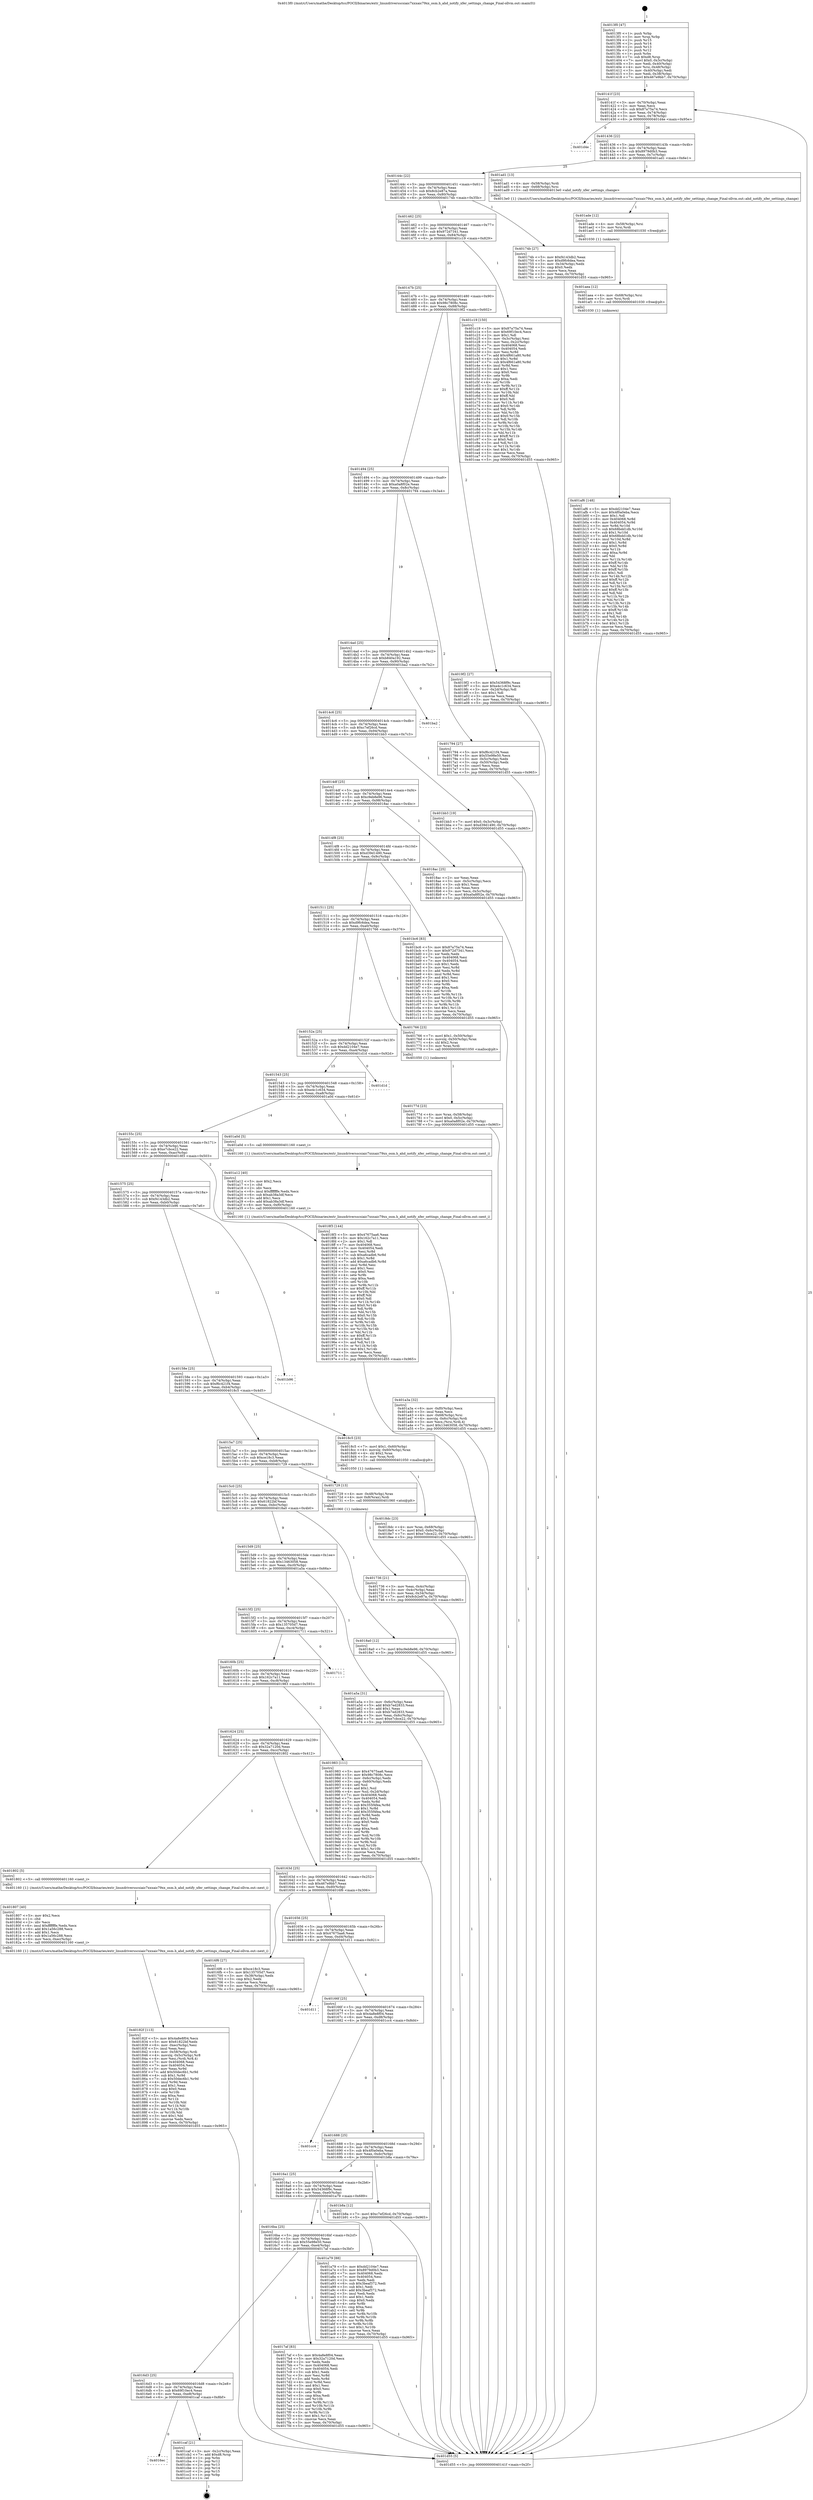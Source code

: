digraph "0x4013f0" {
  label = "0x4013f0 (/mnt/c/Users/mathe/Desktop/tcc/POCII/binaries/extr_linuxdriversscsiaic7xxxaic79xx_osm.h_ahd_notify_xfer_settings_change_Final-ollvm.out::main(0))"
  labelloc = "t"
  node[shape=record]

  Entry [label="",width=0.3,height=0.3,shape=circle,fillcolor=black,style=filled]
  "0x40141f" [label="{
     0x40141f [23]\l
     | [instrs]\l
     &nbsp;&nbsp;0x40141f \<+3\>: mov -0x70(%rbp),%eax\l
     &nbsp;&nbsp;0x401422 \<+2\>: mov %eax,%ecx\l
     &nbsp;&nbsp;0x401424 \<+6\>: sub $0x87a75a74,%ecx\l
     &nbsp;&nbsp;0x40142a \<+3\>: mov %eax,-0x74(%rbp)\l
     &nbsp;&nbsp;0x40142d \<+3\>: mov %ecx,-0x78(%rbp)\l
     &nbsp;&nbsp;0x401430 \<+6\>: je 0000000000401d4e \<main+0x95e\>\l
  }"]
  "0x401d4e" [label="{
     0x401d4e\l
  }", style=dashed]
  "0x401436" [label="{
     0x401436 [22]\l
     | [instrs]\l
     &nbsp;&nbsp;0x401436 \<+5\>: jmp 000000000040143b \<main+0x4b\>\l
     &nbsp;&nbsp;0x40143b \<+3\>: mov -0x74(%rbp),%eax\l
     &nbsp;&nbsp;0x40143e \<+5\>: sub $0x8979d0b3,%eax\l
     &nbsp;&nbsp;0x401443 \<+3\>: mov %eax,-0x7c(%rbp)\l
     &nbsp;&nbsp;0x401446 \<+6\>: je 0000000000401ad1 \<main+0x6e1\>\l
  }"]
  Exit [label="",width=0.3,height=0.3,shape=circle,fillcolor=black,style=filled,peripheries=2]
  "0x401ad1" [label="{
     0x401ad1 [13]\l
     | [instrs]\l
     &nbsp;&nbsp;0x401ad1 \<+4\>: mov -0x58(%rbp),%rdi\l
     &nbsp;&nbsp;0x401ad5 \<+4\>: mov -0x68(%rbp),%rsi\l
     &nbsp;&nbsp;0x401ad9 \<+5\>: call 00000000004013e0 \<ahd_notify_xfer_settings_change\>\l
     | [calls]\l
     &nbsp;&nbsp;0x4013e0 \{1\} (/mnt/c/Users/mathe/Desktop/tcc/POCII/binaries/extr_linuxdriversscsiaic7xxxaic79xx_osm.h_ahd_notify_xfer_settings_change_Final-ollvm.out::ahd_notify_xfer_settings_change)\l
  }"]
  "0x40144c" [label="{
     0x40144c [22]\l
     | [instrs]\l
     &nbsp;&nbsp;0x40144c \<+5\>: jmp 0000000000401451 \<main+0x61\>\l
     &nbsp;&nbsp;0x401451 \<+3\>: mov -0x74(%rbp),%eax\l
     &nbsp;&nbsp;0x401454 \<+5\>: sub $0x8cb2e87a,%eax\l
     &nbsp;&nbsp;0x401459 \<+3\>: mov %eax,-0x80(%rbp)\l
     &nbsp;&nbsp;0x40145c \<+6\>: je 000000000040174b \<main+0x35b\>\l
  }"]
  "0x4016ec" [label="{
     0x4016ec\l
  }", style=dashed]
  "0x40174b" [label="{
     0x40174b [27]\l
     | [instrs]\l
     &nbsp;&nbsp;0x40174b \<+5\>: mov $0xf4143db2,%eax\l
     &nbsp;&nbsp;0x401750 \<+5\>: mov $0xd9fc6dea,%ecx\l
     &nbsp;&nbsp;0x401755 \<+3\>: mov -0x34(%rbp),%edx\l
     &nbsp;&nbsp;0x401758 \<+3\>: cmp $0x0,%edx\l
     &nbsp;&nbsp;0x40175b \<+3\>: cmove %ecx,%eax\l
     &nbsp;&nbsp;0x40175e \<+3\>: mov %eax,-0x70(%rbp)\l
     &nbsp;&nbsp;0x401761 \<+5\>: jmp 0000000000401d55 \<main+0x965\>\l
  }"]
  "0x401462" [label="{
     0x401462 [25]\l
     | [instrs]\l
     &nbsp;&nbsp;0x401462 \<+5\>: jmp 0000000000401467 \<main+0x77\>\l
     &nbsp;&nbsp;0x401467 \<+3\>: mov -0x74(%rbp),%eax\l
     &nbsp;&nbsp;0x40146a \<+5\>: sub $0x972d7341,%eax\l
     &nbsp;&nbsp;0x40146f \<+6\>: mov %eax,-0x84(%rbp)\l
     &nbsp;&nbsp;0x401475 \<+6\>: je 0000000000401c19 \<main+0x829\>\l
  }"]
  "0x401caf" [label="{
     0x401caf [21]\l
     | [instrs]\l
     &nbsp;&nbsp;0x401caf \<+3\>: mov -0x2c(%rbp),%eax\l
     &nbsp;&nbsp;0x401cb2 \<+7\>: add $0xd8,%rsp\l
     &nbsp;&nbsp;0x401cb9 \<+1\>: pop %rbx\l
     &nbsp;&nbsp;0x401cba \<+2\>: pop %r12\l
     &nbsp;&nbsp;0x401cbc \<+2\>: pop %r13\l
     &nbsp;&nbsp;0x401cbe \<+2\>: pop %r14\l
     &nbsp;&nbsp;0x401cc0 \<+2\>: pop %r15\l
     &nbsp;&nbsp;0x401cc2 \<+1\>: pop %rbp\l
     &nbsp;&nbsp;0x401cc3 \<+1\>: ret\l
  }"]
  "0x401c19" [label="{
     0x401c19 [150]\l
     | [instrs]\l
     &nbsp;&nbsp;0x401c19 \<+5\>: mov $0x87a75a74,%eax\l
     &nbsp;&nbsp;0x401c1e \<+5\>: mov $0x69f10ec4,%ecx\l
     &nbsp;&nbsp;0x401c23 \<+2\>: mov $0x1,%dl\l
     &nbsp;&nbsp;0x401c25 \<+3\>: mov -0x3c(%rbp),%esi\l
     &nbsp;&nbsp;0x401c28 \<+3\>: mov %esi,-0x2c(%rbp)\l
     &nbsp;&nbsp;0x401c2b \<+7\>: mov 0x404068,%esi\l
     &nbsp;&nbsp;0x401c32 \<+7\>: mov 0x404054,%edi\l
     &nbsp;&nbsp;0x401c39 \<+3\>: mov %esi,%r8d\l
     &nbsp;&nbsp;0x401c3c \<+7\>: add $0x4f661a80,%r8d\l
     &nbsp;&nbsp;0x401c43 \<+4\>: sub $0x1,%r8d\l
     &nbsp;&nbsp;0x401c47 \<+7\>: sub $0x4f661a80,%r8d\l
     &nbsp;&nbsp;0x401c4e \<+4\>: imul %r8d,%esi\l
     &nbsp;&nbsp;0x401c52 \<+3\>: and $0x1,%esi\l
     &nbsp;&nbsp;0x401c55 \<+3\>: cmp $0x0,%esi\l
     &nbsp;&nbsp;0x401c58 \<+4\>: sete %r9b\l
     &nbsp;&nbsp;0x401c5c \<+3\>: cmp $0xa,%edi\l
     &nbsp;&nbsp;0x401c5f \<+4\>: setl %r10b\l
     &nbsp;&nbsp;0x401c63 \<+3\>: mov %r9b,%r11b\l
     &nbsp;&nbsp;0x401c66 \<+4\>: xor $0xff,%r11b\l
     &nbsp;&nbsp;0x401c6a \<+3\>: mov %r10b,%bl\l
     &nbsp;&nbsp;0x401c6d \<+3\>: xor $0xff,%bl\l
     &nbsp;&nbsp;0x401c70 \<+3\>: xor $0x0,%dl\l
     &nbsp;&nbsp;0x401c73 \<+3\>: mov %r11b,%r14b\l
     &nbsp;&nbsp;0x401c76 \<+4\>: and $0x0,%r14b\l
     &nbsp;&nbsp;0x401c7a \<+3\>: and %dl,%r9b\l
     &nbsp;&nbsp;0x401c7d \<+3\>: mov %bl,%r15b\l
     &nbsp;&nbsp;0x401c80 \<+4\>: and $0x0,%r15b\l
     &nbsp;&nbsp;0x401c84 \<+3\>: and %dl,%r10b\l
     &nbsp;&nbsp;0x401c87 \<+3\>: or %r9b,%r14b\l
     &nbsp;&nbsp;0x401c8a \<+3\>: or %r10b,%r15b\l
     &nbsp;&nbsp;0x401c8d \<+3\>: xor %r15b,%r14b\l
     &nbsp;&nbsp;0x401c90 \<+3\>: or %bl,%r11b\l
     &nbsp;&nbsp;0x401c93 \<+4\>: xor $0xff,%r11b\l
     &nbsp;&nbsp;0x401c97 \<+3\>: or $0x0,%dl\l
     &nbsp;&nbsp;0x401c9a \<+3\>: and %dl,%r11b\l
     &nbsp;&nbsp;0x401c9d \<+3\>: or %r11b,%r14b\l
     &nbsp;&nbsp;0x401ca0 \<+4\>: test $0x1,%r14b\l
     &nbsp;&nbsp;0x401ca4 \<+3\>: cmovne %ecx,%eax\l
     &nbsp;&nbsp;0x401ca7 \<+3\>: mov %eax,-0x70(%rbp)\l
     &nbsp;&nbsp;0x401caa \<+5\>: jmp 0000000000401d55 \<main+0x965\>\l
  }"]
  "0x40147b" [label="{
     0x40147b [25]\l
     | [instrs]\l
     &nbsp;&nbsp;0x40147b \<+5\>: jmp 0000000000401480 \<main+0x90\>\l
     &nbsp;&nbsp;0x401480 \<+3\>: mov -0x74(%rbp),%eax\l
     &nbsp;&nbsp;0x401483 \<+5\>: sub $0x98c7808c,%eax\l
     &nbsp;&nbsp;0x401488 \<+6\>: mov %eax,-0x88(%rbp)\l
     &nbsp;&nbsp;0x40148e \<+6\>: je 00000000004019f2 \<main+0x602\>\l
  }"]
  "0x401af6" [label="{
     0x401af6 [148]\l
     | [instrs]\l
     &nbsp;&nbsp;0x401af6 \<+5\>: mov $0xdd2104e7,%eax\l
     &nbsp;&nbsp;0x401afb \<+5\>: mov $0x4f0a0eba,%ecx\l
     &nbsp;&nbsp;0x401b00 \<+2\>: mov $0x1,%dl\l
     &nbsp;&nbsp;0x401b02 \<+8\>: mov 0x404068,%r8d\l
     &nbsp;&nbsp;0x401b0a \<+8\>: mov 0x404054,%r9d\l
     &nbsp;&nbsp;0x401b12 \<+3\>: mov %r8d,%r10d\l
     &nbsp;&nbsp;0x401b15 \<+7\>: sub $0x68bdd1db,%r10d\l
     &nbsp;&nbsp;0x401b1c \<+4\>: sub $0x1,%r10d\l
     &nbsp;&nbsp;0x401b20 \<+7\>: add $0x68bdd1db,%r10d\l
     &nbsp;&nbsp;0x401b27 \<+4\>: imul %r10d,%r8d\l
     &nbsp;&nbsp;0x401b2b \<+4\>: and $0x1,%r8d\l
     &nbsp;&nbsp;0x401b2f \<+4\>: cmp $0x0,%r8d\l
     &nbsp;&nbsp;0x401b33 \<+4\>: sete %r11b\l
     &nbsp;&nbsp;0x401b37 \<+4\>: cmp $0xa,%r9d\l
     &nbsp;&nbsp;0x401b3b \<+3\>: setl %bl\l
     &nbsp;&nbsp;0x401b3e \<+3\>: mov %r11b,%r14b\l
     &nbsp;&nbsp;0x401b41 \<+4\>: xor $0xff,%r14b\l
     &nbsp;&nbsp;0x401b45 \<+3\>: mov %bl,%r15b\l
     &nbsp;&nbsp;0x401b48 \<+4\>: xor $0xff,%r15b\l
     &nbsp;&nbsp;0x401b4c \<+3\>: xor $0x1,%dl\l
     &nbsp;&nbsp;0x401b4f \<+3\>: mov %r14b,%r12b\l
     &nbsp;&nbsp;0x401b52 \<+4\>: and $0xff,%r12b\l
     &nbsp;&nbsp;0x401b56 \<+3\>: and %dl,%r11b\l
     &nbsp;&nbsp;0x401b59 \<+3\>: mov %r15b,%r13b\l
     &nbsp;&nbsp;0x401b5c \<+4\>: and $0xff,%r13b\l
     &nbsp;&nbsp;0x401b60 \<+2\>: and %dl,%bl\l
     &nbsp;&nbsp;0x401b62 \<+3\>: or %r11b,%r12b\l
     &nbsp;&nbsp;0x401b65 \<+3\>: or %bl,%r13b\l
     &nbsp;&nbsp;0x401b68 \<+3\>: xor %r13b,%r12b\l
     &nbsp;&nbsp;0x401b6b \<+3\>: or %r15b,%r14b\l
     &nbsp;&nbsp;0x401b6e \<+4\>: xor $0xff,%r14b\l
     &nbsp;&nbsp;0x401b72 \<+3\>: or $0x1,%dl\l
     &nbsp;&nbsp;0x401b75 \<+3\>: and %dl,%r14b\l
     &nbsp;&nbsp;0x401b78 \<+3\>: or %r14b,%r12b\l
     &nbsp;&nbsp;0x401b7b \<+4\>: test $0x1,%r12b\l
     &nbsp;&nbsp;0x401b7f \<+3\>: cmovne %ecx,%eax\l
     &nbsp;&nbsp;0x401b82 \<+3\>: mov %eax,-0x70(%rbp)\l
     &nbsp;&nbsp;0x401b85 \<+5\>: jmp 0000000000401d55 \<main+0x965\>\l
  }"]
  "0x4019f2" [label="{
     0x4019f2 [27]\l
     | [instrs]\l
     &nbsp;&nbsp;0x4019f2 \<+5\>: mov $0x54368f9c,%eax\l
     &nbsp;&nbsp;0x4019f7 \<+5\>: mov $0xe4c1c634,%ecx\l
     &nbsp;&nbsp;0x4019fc \<+3\>: mov -0x2d(%rbp),%dl\l
     &nbsp;&nbsp;0x4019ff \<+3\>: test $0x1,%dl\l
     &nbsp;&nbsp;0x401a02 \<+3\>: cmovne %ecx,%eax\l
     &nbsp;&nbsp;0x401a05 \<+3\>: mov %eax,-0x70(%rbp)\l
     &nbsp;&nbsp;0x401a08 \<+5\>: jmp 0000000000401d55 \<main+0x965\>\l
  }"]
  "0x401494" [label="{
     0x401494 [25]\l
     | [instrs]\l
     &nbsp;&nbsp;0x401494 \<+5\>: jmp 0000000000401499 \<main+0xa9\>\l
     &nbsp;&nbsp;0x401499 \<+3\>: mov -0x74(%rbp),%eax\l
     &nbsp;&nbsp;0x40149c \<+5\>: sub $0xa0a8f02e,%eax\l
     &nbsp;&nbsp;0x4014a1 \<+6\>: mov %eax,-0x8c(%rbp)\l
     &nbsp;&nbsp;0x4014a7 \<+6\>: je 0000000000401794 \<main+0x3a4\>\l
  }"]
  "0x401aea" [label="{
     0x401aea [12]\l
     | [instrs]\l
     &nbsp;&nbsp;0x401aea \<+4\>: mov -0x68(%rbp),%rsi\l
     &nbsp;&nbsp;0x401aee \<+3\>: mov %rsi,%rdi\l
     &nbsp;&nbsp;0x401af1 \<+5\>: call 0000000000401030 \<free@plt\>\l
     | [calls]\l
     &nbsp;&nbsp;0x401030 \{1\} (unknown)\l
  }"]
  "0x401794" [label="{
     0x401794 [27]\l
     | [instrs]\l
     &nbsp;&nbsp;0x401794 \<+5\>: mov $0xf6c421f4,%eax\l
     &nbsp;&nbsp;0x401799 \<+5\>: mov $0x55e98e50,%ecx\l
     &nbsp;&nbsp;0x40179e \<+3\>: mov -0x5c(%rbp),%edx\l
     &nbsp;&nbsp;0x4017a1 \<+3\>: cmp -0x50(%rbp),%edx\l
     &nbsp;&nbsp;0x4017a4 \<+3\>: cmovl %ecx,%eax\l
     &nbsp;&nbsp;0x4017a7 \<+3\>: mov %eax,-0x70(%rbp)\l
     &nbsp;&nbsp;0x4017aa \<+5\>: jmp 0000000000401d55 \<main+0x965\>\l
  }"]
  "0x4014ad" [label="{
     0x4014ad [25]\l
     | [instrs]\l
     &nbsp;&nbsp;0x4014ad \<+5\>: jmp 00000000004014b2 \<main+0xc2\>\l
     &nbsp;&nbsp;0x4014b2 \<+3\>: mov -0x74(%rbp),%eax\l
     &nbsp;&nbsp;0x4014b5 \<+5\>: sub $0xb840a192,%eax\l
     &nbsp;&nbsp;0x4014ba \<+6\>: mov %eax,-0x90(%rbp)\l
     &nbsp;&nbsp;0x4014c0 \<+6\>: je 0000000000401ba2 \<main+0x7b2\>\l
  }"]
  "0x401ade" [label="{
     0x401ade [12]\l
     | [instrs]\l
     &nbsp;&nbsp;0x401ade \<+4\>: mov -0x58(%rbp),%rsi\l
     &nbsp;&nbsp;0x401ae2 \<+3\>: mov %rsi,%rdi\l
     &nbsp;&nbsp;0x401ae5 \<+5\>: call 0000000000401030 \<free@plt\>\l
     | [calls]\l
     &nbsp;&nbsp;0x401030 \{1\} (unknown)\l
  }"]
  "0x401ba2" [label="{
     0x401ba2\l
  }", style=dashed]
  "0x4014c6" [label="{
     0x4014c6 [25]\l
     | [instrs]\l
     &nbsp;&nbsp;0x4014c6 \<+5\>: jmp 00000000004014cb \<main+0xdb\>\l
     &nbsp;&nbsp;0x4014cb \<+3\>: mov -0x74(%rbp),%eax\l
     &nbsp;&nbsp;0x4014ce \<+5\>: sub $0xc7ef26cd,%eax\l
     &nbsp;&nbsp;0x4014d3 \<+6\>: mov %eax,-0x94(%rbp)\l
     &nbsp;&nbsp;0x4014d9 \<+6\>: je 0000000000401bb3 \<main+0x7c3\>\l
  }"]
  "0x401a3a" [label="{
     0x401a3a [32]\l
     | [instrs]\l
     &nbsp;&nbsp;0x401a3a \<+6\>: mov -0xf0(%rbp),%ecx\l
     &nbsp;&nbsp;0x401a40 \<+3\>: imul %eax,%ecx\l
     &nbsp;&nbsp;0x401a43 \<+4\>: mov -0x68(%rbp),%rsi\l
     &nbsp;&nbsp;0x401a47 \<+4\>: movslq -0x6c(%rbp),%rdi\l
     &nbsp;&nbsp;0x401a4b \<+3\>: mov %ecx,(%rsi,%rdi,4)\l
     &nbsp;&nbsp;0x401a4e \<+7\>: movl $0x13463058,-0x70(%rbp)\l
     &nbsp;&nbsp;0x401a55 \<+5\>: jmp 0000000000401d55 \<main+0x965\>\l
  }"]
  "0x401bb3" [label="{
     0x401bb3 [19]\l
     | [instrs]\l
     &nbsp;&nbsp;0x401bb3 \<+7\>: movl $0x0,-0x3c(%rbp)\l
     &nbsp;&nbsp;0x401bba \<+7\>: movl $0xd39d1490,-0x70(%rbp)\l
     &nbsp;&nbsp;0x401bc1 \<+5\>: jmp 0000000000401d55 \<main+0x965\>\l
  }"]
  "0x4014df" [label="{
     0x4014df [25]\l
     | [instrs]\l
     &nbsp;&nbsp;0x4014df \<+5\>: jmp 00000000004014e4 \<main+0xf4\>\l
     &nbsp;&nbsp;0x4014e4 \<+3\>: mov -0x74(%rbp),%eax\l
     &nbsp;&nbsp;0x4014e7 \<+5\>: sub $0xc9eb8e96,%eax\l
     &nbsp;&nbsp;0x4014ec \<+6\>: mov %eax,-0x98(%rbp)\l
     &nbsp;&nbsp;0x4014f2 \<+6\>: je 00000000004018ac \<main+0x4bc\>\l
  }"]
  "0x401a12" [label="{
     0x401a12 [40]\l
     | [instrs]\l
     &nbsp;&nbsp;0x401a12 \<+5\>: mov $0x2,%ecx\l
     &nbsp;&nbsp;0x401a17 \<+1\>: cltd\l
     &nbsp;&nbsp;0x401a18 \<+2\>: idiv %ecx\l
     &nbsp;&nbsp;0x401a1a \<+6\>: imul $0xfffffffe,%edx,%ecx\l
     &nbsp;&nbsp;0x401a20 \<+6\>: sub $0xab38a3df,%ecx\l
     &nbsp;&nbsp;0x401a26 \<+3\>: add $0x1,%ecx\l
     &nbsp;&nbsp;0x401a29 \<+6\>: add $0xab38a3df,%ecx\l
     &nbsp;&nbsp;0x401a2f \<+6\>: mov %ecx,-0xf0(%rbp)\l
     &nbsp;&nbsp;0x401a35 \<+5\>: call 0000000000401160 \<next_i\>\l
     | [calls]\l
     &nbsp;&nbsp;0x401160 \{1\} (/mnt/c/Users/mathe/Desktop/tcc/POCII/binaries/extr_linuxdriversscsiaic7xxxaic79xx_osm.h_ahd_notify_xfer_settings_change_Final-ollvm.out::next_i)\l
  }"]
  "0x4018ac" [label="{
     0x4018ac [25]\l
     | [instrs]\l
     &nbsp;&nbsp;0x4018ac \<+2\>: xor %eax,%eax\l
     &nbsp;&nbsp;0x4018ae \<+3\>: mov -0x5c(%rbp),%ecx\l
     &nbsp;&nbsp;0x4018b1 \<+3\>: sub $0x1,%eax\l
     &nbsp;&nbsp;0x4018b4 \<+2\>: sub %eax,%ecx\l
     &nbsp;&nbsp;0x4018b6 \<+3\>: mov %ecx,-0x5c(%rbp)\l
     &nbsp;&nbsp;0x4018b9 \<+7\>: movl $0xa0a8f02e,-0x70(%rbp)\l
     &nbsp;&nbsp;0x4018c0 \<+5\>: jmp 0000000000401d55 \<main+0x965\>\l
  }"]
  "0x4014f8" [label="{
     0x4014f8 [25]\l
     | [instrs]\l
     &nbsp;&nbsp;0x4014f8 \<+5\>: jmp 00000000004014fd \<main+0x10d\>\l
     &nbsp;&nbsp;0x4014fd \<+3\>: mov -0x74(%rbp),%eax\l
     &nbsp;&nbsp;0x401500 \<+5\>: sub $0xd39d1490,%eax\l
     &nbsp;&nbsp;0x401505 \<+6\>: mov %eax,-0x9c(%rbp)\l
     &nbsp;&nbsp;0x40150b \<+6\>: je 0000000000401bc6 \<main+0x7d6\>\l
  }"]
  "0x4018dc" [label="{
     0x4018dc [23]\l
     | [instrs]\l
     &nbsp;&nbsp;0x4018dc \<+4\>: mov %rax,-0x68(%rbp)\l
     &nbsp;&nbsp;0x4018e0 \<+7\>: movl $0x0,-0x6c(%rbp)\l
     &nbsp;&nbsp;0x4018e7 \<+7\>: movl $0xe7cbce22,-0x70(%rbp)\l
     &nbsp;&nbsp;0x4018ee \<+5\>: jmp 0000000000401d55 \<main+0x965\>\l
  }"]
  "0x401bc6" [label="{
     0x401bc6 [83]\l
     | [instrs]\l
     &nbsp;&nbsp;0x401bc6 \<+5\>: mov $0x87a75a74,%eax\l
     &nbsp;&nbsp;0x401bcb \<+5\>: mov $0x972d7341,%ecx\l
     &nbsp;&nbsp;0x401bd0 \<+2\>: xor %edx,%edx\l
     &nbsp;&nbsp;0x401bd2 \<+7\>: mov 0x404068,%esi\l
     &nbsp;&nbsp;0x401bd9 \<+7\>: mov 0x404054,%edi\l
     &nbsp;&nbsp;0x401be0 \<+3\>: sub $0x1,%edx\l
     &nbsp;&nbsp;0x401be3 \<+3\>: mov %esi,%r8d\l
     &nbsp;&nbsp;0x401be6 \<+3\>: add %edx,%r8d\l
     &nbsp;&nbsp;0x401be9 \<+4\>: imul %r8d,%esi\l
     &nbsp;&nbsp;0x401bed \<+3\>: and $0x1,%esi\l
     &nbsp;&nbsp;0x401bf0 \<+3\>: cmp $0x0,%esi\l
     &nbsp;&nbsp;0x401bf3 \<+4\>: sete %r9b\l
     &nbsp;&nbsp;0x401bf7 \<+3\>: cmp $0xa,%edi\l
     &nbsp;&nbsp;0x401bfa \<+4\>: setl %r10b\l
     &nbsp;&nbsp;0x401bfe \<+3\>: mov %r9b,%r11b\l
     &nbsp;&nbsp;0x401c01 \<+3\>: and %r10b,%r11b\l
     &nbsp;&nbsp;0x401c04 \<+3\>: xor %r10b,%r9b\l
     &nbsp;&nbsp;0x401c07 \<+3\>: or %r9b,%r11b\l
     &nbsp;&nbsp;0x401c0a \<+4\>: test $0x1,%r11b\l
     &nbsp;&nbsp;0x401c0e \<+3\>: cmovne %ecx,%eax\l
     &nbsp;&nbsp;0x401c11 \<+3\>: mov %eax,-0x70(%rbp)\l
     &nbsp;&nbsp;0x401c14 \<+5\>: jmp 0000000000401d55 \<main+0x965\>\l
  }"]
  "0x401511" [label="{
     0x401511 [25]\l
     | [instrs]\l
     &nbsp;&nbsp;0x401511 \<+5\>: jmp 0000000000401516 \<main+0x126\>\l
     &nbsp;&nbsp;0x401516 \<+3\>: mov -0x74(%rbp),%eax\l
     &nbsp;&nbsp;0x401519 \<+5\>: sub $0xd9fc6dea,%eax\l
     &nbsp;&nbsp;0x40151e \<+6\>: mov %eax,-0xa0(%rbp)\l
     &nbsp;&nbsp;0x401524 \<+6\>: je 0000000000401766 \<main+0x376\>\l
  }"]
  "0x40182f" [label="{
     0x40182f [113]\l
     | [instrs]\l
     &nbsp;&nbsp;0x40182f \<+5\>: mov $0x4a8e8f04,%ecx\l
     &nbsp;&nbsp;0x401834 \<+5\>: mov $0x61822bf,%edx\l
     &nbsp;&nbsp;0x401839 \<+6\>: mov -0xec(%rbp),%esi\l
     &nbsp;&nbsp;0x40183f \<+3\>: imul %eax,%esi\l
     &nbsp;&nbsp;0x401842 \<+4\>: mov -0x58(%rbp),%rdi\l
     &nbsp;&nbsp;0x401846 \<+4\>: movslq -0x5c(%rbp),%r8\l
     &nbsp;&nbsp;0x40184a \<+4\>: mov %esi,(%rdi,%r8,4)\l
     &nbsp;&nbsp;0x40184e \<+7\>: mov 0x404068,%eax\l
     &nbsp;&nbsp;0x401855 \<+7\>: mov 0x404054,%esi\l
     &nbsp;&nbsp;0x40185c \<+3\>: mov %eax,%r9d\l
     &nbsp;&nbsp;0x40185f \<+7\>: add $0x50dec6b1,%r9d\l
     &nbsp;&nbsp;0x401866 \<+4\>: sub $0x1,%r9d\l
     &nbsp;&nbsp;0x40186a \<+7\>: sub $0x50dec6b1,%r9d\l
     &nbsp;&nbsp;0x401871 \<+4\>: imul %r9d,%eax\l
     &nbsp;&nbsp;0x401875 \<+3\>: and $0x1,%eax\l
     &nbsp;&nbsp;0x401878 \<+3\>: cmp $0x0,%eax\l
     &nbsp;&nbsp;0x40187b \<+4\>: sete %r10b\l
     &nbsp;&nbsp;0x40187f \<+3\>: cmp $0xa,%esi\l
     &nbsp;&nbsp;0x401882 \<+4\>: setl %r11b\l
     &nbsp;&nbsp;0x401886 \<+3\>: mov %r10b,%bl\l
     &nbsp;&nbsp;0x401889 \<+3\>: and %r11b,%bl\l
     &nbsp;&nbsp;0x40188c \<+3\>: xor %r11b,%r10b\l
     &nbsp;&nbsp;0x40188f \<+3\>: or %r10b,%bl\l
     &nbsp;&nbsp;0x401892 \<+3\>: test $0x1,%bl\l
     &nbsp;&nbsp;0x401895 \<+3\>: cmovne %edx,%ecx\l
     &nbsp;&nbsp;0x401898 \<+3\>: mov %ecx,-0x70(%rbp)\l
     &nbsp;&nbsp;0x40189b \<+5\>: jmp 0000000000401d55 \<main+0x965\>\l
  }"]
  "0x401766" [label="{
     0x401766 [23]\l
     | [instrs]\l
     &nbsp;&nbsp;0x401766 \<+7\>: movl $0x1,-0x50(%rbp)\l
     &nbsp;&nbsp;0x40176d \<+4\>: movslq -0x50(%rbp),%rax\l
     &nbsp;&nbsp;0x401771 \<+4\>: shl $0x2,%rax\l
     &nbsp;&nbsp;0x401775 \<+3\>: mov %rax,%rdi\l
     &nbsp;&nbsp;0x401778 \<+5\>: call 0000000000401050 \<malloc@plt\>\l
     | [calls]\l
     &nbsp;&nbsp;0x401050 \{1\} (unknown)\l
  }"]
  "0x40152a" [label="{
     0x40152a [25]\l
     | [instrs]\l
     &nbsp;&nbsp;0x40152a \<+5\>: jmp 000000000040152f \<main+0x13f\>\l
     &nbsp;&nbsp;0x40152f \<+3\>: mov -0x74(%rbp),%eax\l
     &nbsp;&nbsp;0x401532 \<+5\>: sub $0xdd2104e7,%eax\l
     &nbsp;&nbsp;0x401537 \<+6\>: mov %eax,-0xa4(%rbp)\l
     &nbsp;&nbsp;0x40153d \<+6\>: je 0000000000401d1d \<main+0x92d\>\l
  }"]
  "0x401807" [label="{
     0x401807 [40]\l
     | [instrs]\l
     &nbsp;&nbsp;0x401807 \<+5\>: mov $0x2,%ecx\l
     &nbsp;&nbsp;0x40180c \<+1\>: cltd\l
     &nbsp;&nbsp;0x40180d \<+2\>: idiv %ecx\l
     &nbsp;&nbsp;0x40180f \<+6\>: imul $0xfffffffe,%edx,%ecx\l
     &nbsp;&nbsp;0x401815 \<+6\>: add $0x1a56c288,%ecx\l
     &nbsp;&nbsp;0x40181b \<+3\>: add $0x1,%ecx\l
     &nbsp;&nbsp;0x40181e \<+6\>: sub $0x1a56c288,%ecx\l
     &nbsp;&nbsp;0x401824 \<+6\>: mov %ecx,-0xec(%rbp)\l
     &nbsp;&nbsp;0x40182a \<+5\>: call 0000000000401160 \<next_i\>\l
     | [calls]\l
     &nbsp;&nbsp;0x401160 \{1\} (/mnt/c/Users/mathe/Desktop/tcc/POCII/binaries/extr_linuxdriversscsiaic7xxxaic79xx_osm.h_ahd_notify_xfer_settings_change_Final-ollvm.out::next_i)\l
  }"]
  "0x401d1d" [label="{
     0x401d1d\l
  }", style=dashed]
  "0x401543" [label="{
     0x401543 [25]\l
     | [instrs]\l
     &nbsp;&nbsp;0x401543 \<+5\>: jmp 0000000000401548 \<main+0x158\>\l
     &nbsp;&nbsp;0x401548 \<+3\>: mov -0x74(%rbp),%eax\l
     &nbsp;&nbsp;0x40154b \<+5\>: sub $0xe4c1c634,%eax\l
     &nbsp;&nbsp;0x401550 \<+6\>: mov %eax,-0xa8(%rbp)\l
     &nbsp;&nbsp;0x401556 \<+6\>: je 0000000000401a0d \<main+0x61d\>\l
  }"]
  "0x4016d3" [label="{
     0x4016d3 [25]\l
     | [instrs]\l
     &nbsp;&nbsp;0x4016d3 \<+5\>: jmp 00000000004016d8 \<main+0x2e8\>\l
     &nbsp;&nbsp;0x4016d8 \<+3\>: mov -0x74(%rbp),%eax\l
     &nbsp;&nbsp;0x4016db \<+5\>: sub $0x69f10ec4,%eax\l
     &nbsp;&nbsp;0x4016e0 \<+6\>: mov %eax,-0xe8(%rbp)\l
     &nbsp;&nbsp;0x4016e6 \<+6\>: je 0000000000401caf \<main+0x8bf\>\l
  }"]
  "0x401a0d" [label="{
     0x401a0d [5]\l
     | [instrs]\l
     &nbsp;&nbsp;0x401a0d \<+5\>: call 0000000000401160 \<next_i\>\l
     | [calls]\l
     &nbsp;&nbsp;0x401160 \{1\} (/mnt/c/Users/mathe/Desktop/tcc/POCII/binaries/extr_linuxdriversscsiaic7xxxaic79xx_osm.h_ahd_notify_xfer_settings_change_Final-ollvm.out::next_i)\l
  }"]
  "0x40155c" [label="{
     0x40155c [25]\l
     | [instrs]\l
     &nbsp;&nbsp;0x40155c \<+5\>: jmp 0000000000401561 \<main+0x171\>\l
     &nbsp;&nbsp;0x401561 \<+3\>: mov -0x74(%rbp),%eax\l
     &nbsp;&nbsp;0x401564 \<+5\>: sub $0xe7cbce22,%eax\l
     &nbsp;&nbsp;0x401569 \<+6\>: mov %eax,-0xac(%rbp)\l
     &nbsp;&nbsp;0x40156f \<+6\>: je 00000000004018f3 \<main+0x503\>\l
  }"]
  "0x4017af" [label="{
     0x4017af [83]\l
     | [instrs]\l
     &nbsp;&nbsp;0x4017af \<+5\>: mov $0x4a8e8f04,%eax\l
     &nbsp;&nbsp;0x4017b4 \<+5\>: mov $0x32a7120d,%ecx\l
     &nbsp;&nbsp;0x4017b9 \<+2\>: xor %edx,%edx\l
     &nbsp;&nbsp;0x4017bb \<+7\>: mov 0x404068,%esi\l
     &nbsp;&nbsp;0x4017c2 \<+7\>: mov 0x404054,%edi\l
     &nbsp;&nbsp;0x4017c9 \<+3\>: sub $0x1,%edx\l
     &nbsp;&nbsp;0x4017cc \<+3\>: mov %esi,%r8d\l
     &nbsp;&nbsp;0x4017cf \<+3\>: add %edx,%r8d\l
     &nbsp;&nbsp;0x4017d2 \<+4\>: imul %r8d,%esi\l
     &nbsp;&nbsp;0x4017d6 \<+3\>: and $0x1,%esi\l
     &nbsp;&nbsp;0x4017d9 \<+3\>: cmp $0x0,%esi\l
     &nbsp;&nbsp;0x4017dc \<+4\>: sete %r9b\l
     &nbsp;&nbsp;0x4017e0 \<+3\>: cmp $0xa,%edi\l
     &nbsp;&nbsp;0x4017e3 \<+4\>: setl %r10b\l
     &nbsp;&nbsp;0x4017e7 \<+3\>: mov %r9b,%r11b\l
     &nbsp;&nbsp;0x4017ea \<+3\>: and %r10b,%r11b\l
     &nbsp;&nbsp;0x4017ed \<+3\>: xor %r10b,%r9b\l
     &nbsp;&nbsp;0x4017f0 \<+3\>: or %r9b,%r11b\l
     &nbsp;&nbsp;0x4017f3 \<+4\>: test $0x1,%r11b\l
     &nbsp;&nbsp;0x4017f7 \<+3\>: cmovne %ecx,%eax\l
     &nbsp;&nbsp;0x4017fa \<+3\>: mov %eax,-0x70(%rbp)\l
     &nbsp;&nbsp;0x4017fd \<+5\>: jmp 0000000000401d55 \<main+0x965\>\l
  }"]
  "0x4018f3" [label="{
     0x4018f3 [144]\l
     | [instrs]\l
     &nbsp;&nbsp;0x4018f3 \<+5\>: mov $0x47675aa6,%eax\l
     &nbsp;&nbsp;0x4018f8 \<+5\>: mov $0x162c7a11,%ecx\l
     &nbsp;&nbsp;0x4018fd \<+2\>: mov $0x1,%dl\l
     &nbsp;&nbsp;0x4018ff \<+7\>: mov 0x404068,%esi\l
     &nbsp;&nbsp;0x401906 \<+7\>: mov 0x404054,%edi\l
     &nbsp;&nbsp;0x40190d \<+3\>: mov %esi,%r8d\l
     &nbsp;&nbsp;0x401910 \<+7\>: sub $0xa6cadb6,%r8d\l
     &nbsp;&nbsp;0x401917 \<+4\>: sub $0x1,%r8d\l
     &nbsp;&nbsp;0x40191b \<+7\>: add $0xa6cadb6,%r8d\l
     &nbsp;&nbsp;0x401922 \<+4\>: imul %r8d,%esi\l
     &nbsp;&nbsp;0x401926 \<+3\>: and $0x1,%esi\l
     &nbsp;&nbsp;0x401929 \<+3\>: cmp $0x0,%esi\l
     &nbsp;&nbsp;0x40192c \<+4\>: sete %r9b\l
     &nbsp;&nbsp;0x401930 \<+3\>: cmp $0xa,%edi\l
     &nbsp;&nbsp;0x401933 \<+4\>: setl %r10b\l
     &nbsp;&nbsp;0x401937 \<+3\>: mov %r9b,%r11b\l
     &nbsp;&nbsp;0x40193a \<+4\>: xor $0xff,%r11b\l
     &nbsp;&nbsp;0x40193e \<+3\>: mov %r10b,%bl\l
     &nbsp;&nbsp;0x401941 \<+3\>: xor $0xff,%bl\l
     &nbsp;&nbsp;0x401944 \<+3\>: xor $0x0,%dl\l
     &nbsp;&nbsp;0x401947 \<+3\>: mov %r11b,%r14b\l
     &nbsp;&nbsp;0x40194a \<+4\>: and $0x0,%r14b\l
     &nbsp;&nbsp;0x40194e \<+3\>: and %dl,%r9b\l
     &nbsp;&nbsp;0x401951 \<+3\>: mov %bl,%r15b\l
     &nbsp;&nbsp;0x401954 \<+4\>: and $0x0,%r15b\l
     &nbsp;&nbsp;0x401958 \<+3\>: and %dl,%r10b\l
     &nbsp;&nbsp;0x40195b \<+3\>: or %r9b,%r14b\l
     &nbsp;&nbsp;0x40195e \<+3\>: or %r10b,%r15b\l
     &nbsp;&nbsp;0x401961 \<+3\>: xor %r15b,%r14b\l
     &nbsp;&nbsp;0x401964 \<+3\>: or %bl,%r11b\l
     &nbsp;&nbsp;0x401967 \<+4\>: xor $0xff,%r11b\l
     &nbsp;&nbsp;0x40196b \<+3\>: or $0x0,%dl\l
     &nbsp;&nbsp;0x40196e \<+3\>: and %dl,%r11b\l
     &nbsp;&nbsp;0x401971 \<+3\>: or %r11b,%r14b\l
     &nbsp;&nbsp;0x401974 \<+4\>: test $0x1,%r14b\l
     &nbsp;&nbsp;0x401978 \<+3\>: cmovne %ecx,%eax\l
     &nbsp;&nbsp;0x40197b \<+3\>: mov %eax,-0x70(%rbp)\l
     &nbsp;&nbsp;0x40197e \<+5\>: jmp 0000000000401d55 \<main+0x965\>\l
  }"]
  "0x401575" [label="{
     0x401575 [25]\l
     | [instrs]\l
     &nbsp;&nbsp;0x401575 \<+5\>: jmp 000000000040157a \<main+0x18a\>\l
     &nbsp;&nbsp;0x40157a \<+3\>: mov -0x74(%rbp),%eax\l
     &nbsp;&nbsp;0x40157d \<+5\>: sub $0xf4143db2,%eax\l
     &nbsp;&nbsp;0x401582 \<+6\>: mov %eax,-0xb0(%rbp)\l
     &nbsp;&nbsp;0x401588 \<+6\>: je 0000000000401b96 \<main+0x7a6\>\l
  }"]
  "0x4016ba" [label="{
     0x4016ba [25]\l
     | [instrs]\l
     &nbsp;&nbsp;0x4016ba \<+5\>: jmp 00000000004016bf \<main+0x2cf\>\l
     &nbsp;&nbsp;0x4016bf \<+3\>: mov -0x74(%rbp),%eax\l
     &nbsp;&nbsp;0x4016c2 \<+5\>: sub $0x55e98e50,%eax\l
     &nbsp;&nbsp;0x4016c7 \<+6\>: mov %eax,-0xe4(%rbp)\l
     &nbsp;&nbsp;0x4016cd \<+6\>: je 00000000004017af \<main+0x3bf\>\l
  }"]
  "0x401b96" [label="{
     0x401b96\l
  }", style=dashed]
  "0x40158e" [label="{
     0x40158e [25]\l
     | [instrs]\l
     &nbsp;&nbsp;0x40158e \<+5\>: jmp 0000000000401593 \<main+0x1a3\>\l
     &nbsp;&nbsp;0x401593 \<+3\>: mov -0x74(%rbp),%eax\l
     &nbsp;&nbsp;0x401596 \<+5\>: sub $0xf6c421f4,%eax\l
     &nbsp;&nbsp;0x40159b \<+6\>: mov %eax,-0xb4(%rbp)\l
     &nbsp;&nbsp;0x4015a1 \<+6\>: je 00000000004018c5 \<main+0x4d5\>\l
  }"]
  "0x401a79" [label="{
     0x401a79 [88]\l
     | [instrs]\l
     &nbsp;&nbsp;0x401a79 \<+5\>: mov $0xdd2104e7,%eax\l
     &nbsp;&nbsp;0x401a7e \<+5\>: mov $0x8979d0b3,%ecx\l
     &nbsp;&nbsp;0x401a83 \<+7\>: mov 0x404068,%edx\l
     &nbsp;&nbsp;0x401a8a \<+7\>: mov 0x404054,%esi\l
     &nbsp;&nbsp;0x401a91 \<+2\>: mov %edx,%edi\l
     &nbsp;&nbsp;0x401a93 \<+6\>: sub $0x3beaf372,%edi\l
     &nbsp;&nbsp;0x401a99 \<+3\>: sub $0x1,%edi\l
     &nbsp;&nbsp;0x401a9c \<+6\>: add $0x3beaf372,%edi\l
     &nbsp;&nbsp;0x401aa2 \<+3\>: imul %edi,%edx\l
     &nbsp;&nbsp;0x401aa5 \<+3\>: and $0x1,%edx\l
     &nbsp;&nbsp;0x401aa8 \<+3\>: cmp $0x0,%edx\l
     &nbsp;&nbsp;0x401aab \<+4\>: sete %r8b\l
     &nbsp;&nbsp;0x401aaf \<+3\>: cmp $0xa,%esi\l
     &nbsp;&nbsp;0x401ab2 \<+4\>: setl %r9b\l
     &nbsp;&nbsp;0x401ab6 \<+3\>: mov %r8b,%r10b\l
     &nbsp;&nbsp;0x401ab9 \<+3\>: and %r9b,%r10b\l
     &nbsp;&nbsp;0x401abc \<+3\>: xor %r9b,%r8b\l
     &nbsp;&nbsp;0x401abf \<+3\>: or %r8b,%r10b\l
     &nbsp;&nbsp;0x401ac2 \<+4\>: test $0x1,%r10b\l
     &nbsp;&nbsp;0x401ac6 \<+3\>: cmovne %ecx,%eax\l
     &nbsp;&nbsp;0x401ac9 \<+3\>: mov %eax,-0x70(%rbp)\l
     &nbsp;&nbsp;0x401acc \<+5\>: jmp 0000000000401d55 \<main+0x965\>\l
  }"]
  "0x4018c5" [label="{
     0x4018c5 [23]\l
     | [instrs]\l
     &nbsp;&nbsp;0x4018c5 \<+7\>: movl $0x1,-0x60(%rbp)\l
     &nbsp;&nbsp;0x4018cc \<+4\>: movslq -0x60(%rbp),%rax\l
     &nbsp;&nbsp;0x4018d0 \<+4\>: shl $0x2,%rax\l
     &nbsp;&nbsp;0x4018d4 \<+3\>: mov %rax,%rdi\l
     &nbsp;&nbsp;0x4018d7 \<+5\>: call 0000000000401050 \<malloc@plt\>\l
     | [calls]\l
     &nbsp;&nbsp;0x401050 \{1\} (unknown)\l
  }"]
  "0x4015a7" [label="{
     0x4015a7 [25]\l
     | [instrs]\l
     &nbsp;&nbsp;0x4015a7 \<+5\>: jmp 00000000004015ac \<main+0x1bc\>\l
     &nbsp;&nbsp;0x4015ac \<+3\>: mov -0x74(%rbp),%eax\l
     &nbsp;&nbsp;0x4015af \<+5\>: sub $0xce18c3,%eax\l
     &nbsp;&nbsp;0x4015b4 \<+6\>: mov %eax,-0xb8(%rbp)\l
     &nbsp;&nbsp;0x4015ba \<+6\>: je 0000000000401729 \<main+0x339\>\l
  }"]
  "0x4016a1" [label="{
     0x4016a1 [25]\l
     | [instrs]\l
     &nbsp;&nbsp;0x4016a1 \<+5\>: jmp 00000000004016a6 \<main+0x2b6\>\l
     &nbsp;&nbsp;0x4016a6 \<+3\>: mov -0x74(%rbp),%eax\l
     &nbsp;&nbsp;0x4016a9 \<+5\>: sub $0x54368f9c,%eax\l
     &nbsp;&nbsp;0x4016ae \<+6\>: mov %eax,-0xe0(%rbp)\l
     &nbsp;&nbsp;0x4016b4 \<+6\>: je 0000000000401a79 \<main+0x689\>\l
  }"]
  "0x401729" [label="{
     0x401729 [13]\l
     | [instrs]\l
     &nbsp;&nbsp;0x401729 \<+4\>: mov -0x48(%rbp),%rax\l
     &nbsp;&nbsp;0x40172d \<+4\>: mov 0x8(%rax),%rdi\l
     &nbsp;&nbsp;0x401731 \<+5\>: call 0000000000401060 \<atoi@plt\>\l
     | [calls]\l
     &nbsp;&nbsp;0x401060 \{1\} (unknown)\l
  }"]
  "0x4015c0" [label="{
     0x4015c0 [25]\l
     | [instrs]\l
     &nbsp;&nbsp;0x4015c0 \<+5\>: jmp 00000000004015c5 \<main+0x1d5\>\l
     &nbsp;&nbsp;0x4015c5 \<+3\>: mov -0x74(%rbp),%eax\l
     &nbsp;&nbsp;0x4015c8 \<+5\>: sub $0x61822bf,%eax\l
     &nbsp;&nbsp;0x4015cd \<+6\>: mov %eax,-0xbc(%rbp)\l
     &nbsp;&nbsp;0x4015d3 \<+6\>: je 00000000004018a0 \<main+0x4b0\>\l
  }"]
  "0x401b8a" [label="{
     0x401b8a [12]\l
     | [instrs]\l
     &nbsp;&nbsp;0x401b8a \<+7\>: movl $0xc7ef26cd,-0x70(%rbp)\l
     &nbsp;&nbsp;0x401b91 \<+5\>: jmp 0000000000401d55 \<main+0x965\>\l
  }"]
  "0x4018a0" [label="{
     0x4018a0 [12]\l
     | [instrs]\l
     &nbsp;&nbsp;0x4018a0 \<+7\>: movl $0xc9eb8e96,-0x70(%rbp)\l
     &nbsp;&nbsp;0x4018a7 \<+5\>: jmp 0000000000401d55 \<main+0x965\>\l
  }"]
  "0x4015d9" [label="{
     0x4015d9 [25]\l
     | [instrs]\l
     &nbsp;&nbsp;0x4015d9 \<+5\>: jmp 00000000004015de \<main+0x1ee\>\l
     &nbsp;&nbsp;0x4015de \<+3\>: mov -0x74(%rbp),%eax\l
     &nbsp;&nbsp;0x4015e1 \<+5\>: sub $0x13463058,%eax\l
     &nbsp;&nbsp;0x4015e6 \<+6\>: mov %eax,-0xc0(%rbp)\l
     &nbsp;&nbsp;0x4015ec \<+6\>: je 0000000000401a5a \<main+0x66a\>\l
  }"]
  "0x401688" [label="{
     0x401688 [25]\l
     | [instrs]\l
     &nbsp;&nbsp;0x401688 \<+5\>: jmp 000000000040168d \<main+0x29d\>\l
     &nbsp;&nbsp;0x40168d \<+3\>: mov -0x74(%rbp),%eax\l
     &nbsp;&nbsp;0x401690 \<+5\>: sub $0x4f0a0eba,%eax\l
     &nbsp;&nbsp;0x401695 \<+6\>: mov %eax,-0xdc(%rbp)\l
     &nbsp;&nbsp;0x40169b \<+6\>: je 0000000000401b8a \<main+0x79a\>\l
  }"]
  "0x401a5a" [label="{
     0x401a5a [31]\l
     | [instrs]\l
     &nbsp;&nbsp;0x401a5a \<+3\>: mov -0x6c(%rbp),%eax\l
     &nbsp;&nbsp;0x401a5d \<+5\>: add $0xb7ed2833,%eax\l
     &nbsp;&nbsp;0x401a62 \<+3\>: add $0x1,%eax\l
     &nbsp;&nbsp;0x401a65 \<+5\>: sub $0xb7ed2833,%eax\l
     &nbsp;&nbsp;0x401a6a \<+3\>: mov %eax,-0x6c(%rbp)\l
     &nbsp;&nbsp;0x401a6d \<+7\>: movl $0xe7cbce22,-0x70(%rbp)\l
     &nbsp;&nbsp;0x401a74 \<+5\>: jmp 0000000000401d55 \<main+0x965\>\l
  }"]
  "0x4015f2" [label="{
     0x4015f2 [25]\l
     | [instrs]\l
     &nbsp;&nbsp;0x4015f2 \<+5\>: jmp 00000000004015f7 \<main+0x207\>\l
     &nbsp;&nbsp;0x4015f7 \<+3\>: mov -0x74(%rbp),%eax\l
     &nbsp;&nbsp;0x4015fa \<+5\>: sub $0x135705d7,%eax\l
     &nbsp;&nbsp;0x4015ff \<+6\>: mov %eax,-0xc4(%rbp)\l
     &nbsp;&nbsp;0x401605 \<+6\>: je 0000000000401711 \<main+0x321\>\l
  }"]
  "0x401cc4" [label="{
     0x401cc4\l
  }", style=dashed]
  "0x401711" [label="{
     0x401711\l
  }", style=dashed]
  "0x40160b" [label="{
     0x40160b [25]\l
     | [instrs]\l
     &nbsp;&nbsp;0x40160b \<+5\>: jmp 0000000000401610 \<main+0x220\>\l
     &nbsp;&nbsp;0x401610 \<+3\>: mov -0x74(%rbp),%eax\l
     &nbsp;&nbsp;0x401613 \<+5\>: sub $0x162c7a11,%eax\l
     &nbsp;&nbsp;0x401618 \<+6\>: mov %eax,-0xc8(%rbp)\l
     &nbsp;&nbsp;0x40161e \<+6\>: je 0000000000401983 \<main+0x593\>\l
  }"]
  "0x40166f" [label="{
     0x40166f [25]\l
     | [instrs]\l
     &nbsp;&nbsp;0x40166f \<+5\>: jmp 0000000000401674 \<main+0x284\>\l
     &nbsp;&nbsp;0x401674 \<+3\>: mov -0x74(%rbp),%eax\l
     &nbsp;&nbsp;0x401677 \<+5\>: sub $0x4a8e8f04,%eax\l
     &nbsp;&nbsp;0x40167c \<+6\>: mov %eax,-0xd8(%rbp)\l
     &nbsp;&nbsp;0x401682 \<+6\>: je 0000000000401cc4 \<main+0x8d4\>\l
  }"]
  "0x401983" [label="{
     0x401983 [111]\l
     | [instrs]\l
     &nbsp;&nbsp;0x401983 \<+5\>: mov $0x47675aa6,%eax\l
     &nbsp;&nbsp;0x401988 \<+5\>: mov $0x98c7808c,%ecx\l
     &nbsp;&nbsp;0x40198d \<+3\>: mov -0x6c(%rbp),%edx\l
     &nbsp;&nbsp;0x401990 \<+3\>: cmp -0x60(%rbp),%edx\l
     &nbsp;&nbsp;0x401993 \<+4\>: setl %sil\l
     &nbsp;&nbsp;0x401997 \<+4\>: and $0x1,%sil\l
     &nbsp;&nbsp;0x40199b \<+4\>: mov %sil,-0x2d(%rbp)\l
     &nbsp;&nbsp;0x40199f \<+7\>: mov 0x404068,%edx\l
     &nbsp;&nbsp;0x4019a6 \<+7\>: mov 0x404054,%edi\l
     &nbsp;&nbsp;0x4019ad \<+3\>: mov %edx,%r8d\l
     &nbsp;&nbsp;0x4019b0 \<+7\>: sub $0x355f4fea,%r8d\l
     &nbsp;&nbsp;0x4019b7 \<+4\>: sub $0x1,%r8d\l
     &nbsp;&nbsp;0x4019bb \<+7\>: add $0x355f4fea,%r8d\l
     &nbsp;&nbsp;0x4019c2 \<+4\>: imul %r8d,%edx\l
     &nbsp;&nbsp;0x4019c6 \<+3\>: and $0x1,%edx\l
     &nbsp;&nbsp;0x4019c9 \<+3\>: cmp $0x0,%edx\l
     &nbsp;&nbsp;0x4019cc \<+4\>: sete %sil\l
     &nbsp;&nbsp;0x4019d0 \<+3\>: cmp $0xa,%edi\l
     &nbsp;&nbsp;0x4019d3 \<+4\>: setl %r9b\l
     &nbsp;&nbsp;0x4019d7 \<+3\>: mov %sil,%r10b\l
     &nbsp;&nbsp;0x4019da \<+3\>: and %r9b,%r10b\l
     &nbsp;&nbsp;0x4019dd \<+3\>: xor %r9b,%sil\l
     &nbsp;&nbsp;0x4019e0 \<+3\>: or %sil,%r10b\l
     &nbsp;&nbsp;0x4019e3 \<+4\>: test $0x1,%r10b\l
     &nbsp;&nbsp;0x4019e7 \<+3\>: cmovne %ecx,%eax\l
     &nbsp;&nbsp;0x4019ea \<+3\>: mov %eax,-0x70(%rbp)\l
     &nbsp;&nbsp;0x4019ed \<+5\>: jmp 0000000000401d55 \<main+0x965\>\l
  }"]
  "0x401624" [label="{
     0x401624 [25]\l
     | [instrs]\l
     &nbsp;&nbsp;0x401624 \<+5\>: jmp 0000000000401629 \<main+0x239\>\l
     &nbsp;&nbsp;0x401629 \<+3\>: mov -0x74(%rbp),%eax\l
     &nbsp;&nbsp;0x40162c \<+5\>: sub $0x32a7120d,%eax\l
     &nbsp;&nbsp;0x401631 \<+6\>: mov %eax,-0xcc(%rbp)\l
     &nbsp;&nbsp;0x401637 \<+6\>: je 0000000000401802 \<main+0x412\>\l
  }"]
  "0x401d11" [label="{
     0x401d11\l
  }", style=dashed]
  "0x401802" [label="{
     0x401802 [5]\l
     | [instrs]\l
     &nbsp;&nbsp;0x401802 \<+5\>: call 0000000000401160 \<next_i\>\l
     | [calls]\l
     &nbsp;&nbsp;0x401160 \{1\} (/mnt/c/Users/mathe/Desktop/tcc/POCII/binaries/extr_linuxdriversscsiaic7xxxaic79xx_osm.h_ahd_notify_xfer_settings_change_Final-ollvm.out::next_i)\l
  }"]
  "0x40163d" [label="{
     0x40163d [25]\l
     | [instrs]\l
     &nbsp;&nbsp;0x40163d \<+5\>: jmp 0000000000401642 \<main+0x252\>\l
     &nbsp;&nbsp;0x401642 \<+3\>: mov -0x74(%rbp),%eax\l
     &nbsp;&nbsp;0x401645 \<+5\>: sub $0x467e9bb7,%eax\l
     &nbsp;&nbsp;0x40164a \<+6\>: mov %eax,-0xd0(%rbp)\l
     &nbsp;&nbsp;0x401650 \<+6\>: je 00000000004016f6 \<main+0x306\>\l
  }"]
  "0x40177d" [label="{
     0x40177d [23]\l
     | [instrs]\l
     &nbsp;&nbsp;0x40177d \<+4\>: mov %rax,-0x58(%rbp)\l
     &nbsp;&nbsp;0x401781 \<+7\>: movl $0x0,-0x5c(%rbp)\l
     &nbsp;&nbsp;0x401788 \<+7\>: movl $0xa0a8f02e,-0x70(%rbp)\l
     &nbsp;&nbsp;0x40178f \<+5\>: jmp 0000000000401d55 \<main+0x965\>\l
  }"]
  "0x4016f6" [label="{
     0x4016f6 [27]\l
     | [instrs]\l
     &nbsp;&nbsp;0x4016f6 \<+5\>: mov $0xce18c3,%eax\l
     &nbsp;&nbsp;0x4016fb \<+5\>: mov $0x135705d7,%ecx\l
     &nbsp;&nbsp;0x401700 \<+3\>: mov -0x38(%rbp),%edx\l
     &nbsp;&nbsp;0x401703 \<+3\>: cmp $0x2,%edx\l
     &nbsp;&nbsp;0x401706 \<+3\>: cmovne %ecx,%eax\l
     &nbsp;&nbsp;0x401709 \<+3\>: mov %eax,-0x70(%rbp)\l
     &nbsp;&nbsp;0x40170c \<+5\>: jmp 0000000000401d55 \<main+0x965\>\l
  }"]
  "0x401656" [label="{
     0x401656 [25]\l
     | [instrs]\l
     &nbsp;&nbsp;0x401656 \<+5\>: jmp 000000000040165b \<main+0x26b\>\l
     &nbsp;&nbsp;0x40165b \<+3\>: mov -0x74(%rbp),%eax\l
     &nbsp;&nbsp;0x40165e \<+5\>: sub $0x47675aa6,%eax\l
     &nbsp;&nbsp;0x401663 \<+6\>: mov %eax,-0xd4(%rbp)\l
     &nbsp;&nbsp;0x401669 \<+6\>: je 0000000000401d11 \<main+0x921\>\l
  }"]
  "0x401d55" [label="{
     0x401d55 [5]\l
     | [instrs]\l
     &nbsp;&nbsp;0x401d55 \<+5\>: jmp 000000000040141f \<main+0x2f\>\l
  }"]
  "0x4013f0" [label="{
     0x4013f0 [47]\l
     | [instrs]\l
     &nbsp;&nbsp;0x4013f0 \<+1\>: push %rbp\l
     &nbsp;&nbsp;0x4013f1 \<+3\>: mov %rsp,%rbp\l
     &nbsp;&nbsp;0x4013f4 \<+2\>: push %r15\l
     &nbsp;&nbsp;0x4013f6 \<+2\>: push %r14\l
     &nbsp;&nbsp;0x4013f8 \<+2\>: push %r13\l
     &nbsp;&nbsp;0x4013fa \<+2\>: push %r12\l
     &nbsp;&nbsp;0x4013fc \<+1\>: push %rbx\l
     &nbsp;&nbsp;0x4013fd \<+7\>: sub $0xd8,%rsp\l
     &nbsp;&nbsp;0x401404 \<+7\>: movl $0x0,-0x3c(%rbp)\l
     &nbsp;&nbsp;0x40140b \<+3\>: mov %edi,-0x40(%rbp)\l
     &nbsp;&nbsp;0x40140e \<+4\>: mov %rsi,-0x48(%rbp)\l
     &nbsp;&nbsp;0x401412 \<+3\>: mov -0x40(%rbp),%edi\l
     &nbsp;&nbsp;0x401415 \<+3\>: mov %edi,-0x38(%rbp)\l
     &nbsp;&nbsp;0x401418 \<+7\>: movl $0x467e9bb7,-0x70(%rbp)\l
  }"]
  "0x401736" [label="{
     0x401736 [21]\l
     | [instrs]\l
     &nbsp;&nbsp;0x401736 \<+3\>: mov %eax,-0x4c(%rbp)\l
     &nbsp;&nbsp;0x401739 \<+3\>: mov -0x4c(%rbp),%eax\l
     &nbsp;&nbsp;0x40173c \<+3\>: mov %eax,-0x34(%rbp)\l
     &nbsp;&nbsp;0x40173f \<+7\>: movl $0x8cb2e87a,-0x70(%rbp)\l
     &nbsp;&nbsp;0x401746 \<+5\>: jmp 0000000000401d55 \<main+0x965\>\l
  }"]
  Entry -> "0x4013f0" [label=" 1"]
  "0x40141f" -> "0x401d4e" [label=" 0"]
  "0x40141f" -> "0x401436" [label=" 26"]
  "0x401caf" -> Exit [label=" 1"]
  "0x401436" -> "0x401ad1" [label=" 1"]
  "0x401436" -> "0x40144c" [label=" 25"]
  "0x4016d3" -> "0x4016ec" [label=" 0"]
  "0x40144c" -> "0x40174b" [label=" 1"]
  "0x40144c" -> "0x401462" [label=" 24"]
  "0x4016d3" -> "0x401caf" [label=" 1"]
  "0x401462" -> "0x401c19" [label=" 1"]
  "0x401462" -> "0x40147b" [label=" 23"]
  "0x401c19" -> "0x401d55" [label=" 1"]
  "0x40147b" -> "0x4019f2" [label=" 2"]
  "0x40147b" -> "0x401494" [label=" 21"]
  "0x401bc6" -> "0x401d55" [label=" 1"]
  "0x401494" -> "0x401794" [label=" 2"]
  "0x401494" -> "0x4014ad" [label=" 19"]
  "0x401bb3" -> "0x401d55" [label=" 1"]
  "0x4014ad" -> "0x401ba2" [label=" 0"]
  "0x4014ad" -> "0x4014c6" [label=" 19"]
  "0x401b8a" -> "0x401d55" [label=" 1"]
  "0x4014c6" -> "0x401bb3" [label=" 1"]
  "0x4014c6" -> "0x4014df" [label=" 18"]
  "0x401af6" -> "0x401d55" [label=" 1"]
  "0x4014df" -> "0x4018ac" [label=" 1"]
  "0x4014df" -> "0x4014f8" [label=" 17"]
  "0x401aea" -> "0x401af6" [label=" 1"]
  "0x4014f8" -> "0x401bc6" [label=" 1"]
  "0x4014f8" -> "0x401511" [label=" 16"]
  "0x401ade" -> "0x401aea" [label=" 1"]
  "0x401511" -> "0x401766" [label=" 1"]
  "0x401511" -> "0x40152a" [label=" 15"]
  "0x401ad1" -> "0x401ade" [label=" 1"]
  "0x40152a" -> "0x401d1d" [label=" 0"]
  "0x40152a" -> "0x401543" [label=" 15"]
  "0x401a79" -> "0x401d55" [label=" 1"]
  "0x401543" -> "0x401a0d" [label=" 1"]
  "0x401543" -> "0x40155c" [label=" 14"]
  "0x401a5a" -> "0x401d55" [label=" 1"]
  "0x40155c" -> "0x4018f3" [label=" 2"]
  "0x40155c" -> "0x401575" [label=" 12"]
  "0x401a3a" -> "0x401d55" [label=" 1"]
  "0x401575" -> "0x401b96" [label=" 0"]
  "0x401575" -> "0x40158e" [label=" 12"]
  "0x401a0d" -> "0x401a12" [label=" 1"]
  "0x40158e" -> "0x4018c5" [label=" 1"]
  "0x40158e" -> "0x4015a7" [label=" 11"]
  "0x4019f2" -> "0x401d55" [label=" 2"]
  "0x4015a7" -> "0x401729" [label=" 1"]
  "0x4015a7" -> "0x4015c0" [label=" 10"]
  "0x4018f3" -> "0x401d55" [label=" 2"]
  "0x4015c0" -> "0x4018a0" [label=" 1"]
  "0x4015c0" -> "0x4015d9" [label=" 9"]
  "0x4018dc" -> "0x401d55" [label=" 1"]
  "0x4015d9" -> "0x401a5a" [label=" 1"]
  "0x4015d9" -> "0x4015f2" [label=" 8"]
  "0x4018ac" -> "0x401d55" [label=" 1"]
  "0x4015f2" -> "0x401711" [label=" 0"]
  "0x4015f2" -> "0x40160b" [label=" 8"]
  "0x4018a0" -> "0x401d55" [label=" 1"]
  "0x40160b" -> "0x401983" [label=" 2"]
  "0x40160b" -> "0x401624" [label=" 6"]
  "0x401807" -> "0x40182f" [label=" 1"]
  "0x401624" -> "0x401802" [label=" 1"]
  "0x401624" -> "0x40163d" [label=" 5"]
  "0x401802" -> "0x401807" [label=" 1"]
  "0x40163d" -> "0x4016f6" [label=" 1"]
  "0x40163d" -> "0x401656" [label=" 4"]
  "0x4016f6" -> "0x401d55" [label=" 1"]
  "0x4013f0" -> "0x40141f" [label=" 1"]
  "0x401d55" -> "0x40141f" [label=" 25"]
  "0x401729" -> "0x401736" [label=" 1"]
  "0x401736" -> "0x401d55" [label=" 1"]
  "0x40174b" -> "0x401d55" [label=" 1"]
  "0x401766" -> "0x40177d" [label=" 1"]
  "0x40177d" -> "0x401d55" [label=" 1"]
  "0x401794" -> "0x401d55" [label=" 2"]
  "0x4017af" -> "0x401d55" [label=" 1"]
  "0x401656" -> "0x401d11" [label=" 0"]
  "0x401656" -> "0x40166f" [label=" 4"]
  "0x40182f" -> "0x401d55" [label=" 1"]
  "0x40166f" -> "0x401cc4" [label=" 0"]
  "0x40166f" -> "0x401688" [label=" 4"]
  "0x4018c5" -> "0x4018dc" [label=" 1"]
  "0x401688" -> "0x401b8a" [label=" 1"]
  "0x401688" -> "0x4016a1" [label=" 3"]
  "0x401983" -> "0x401d55" [label=" 2"]
  "0x4016a1" -> "0x401a79" [label=" 1"]
  "0x4016a1" -> "0x4016ba" [label=" 2"]
  "0x401a12" -> "0x401a3a" [label=" 1"]
  "0x4016ba" -> "0x4017af" [label=" 1"]
  "0x4016ba" -> "0x4016d3" [label=" 1"]
}
